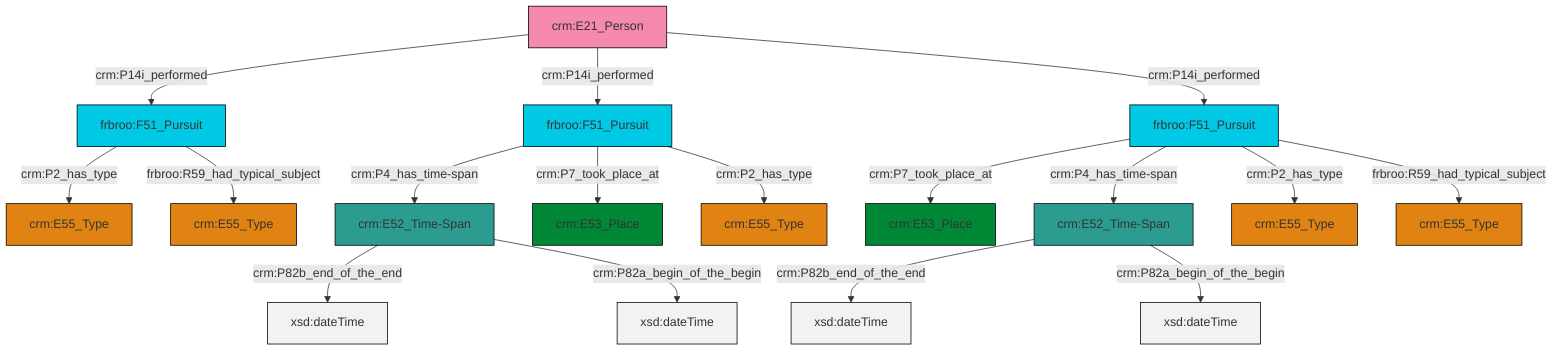 graph TD
classDef Literal fill:#f2f2f2,stroke:#000000;
classDef CRM_Entity fill:#FFFFFF,stroke:#000000;
classDef Temporal_Entity fill:#00C9E6, stroke:#000000;
classDef Type fill:#E18312, stroke:#000000;
classDef Time-Span fill:#2C9C91, stroke:#000000;
classDef Appellation fill:#FFEB7F, stroke:#000000;
classDef Place fill:#008836, stroke:#000000;
classDef Persistent_Item fill:#B266B2, stroke:#000000;
classDef Conceptual_Object fill:#FFD700, stroke:#000000;
classDef Physical_Thing fill:#D2B48C, stroke:#000000;
classDef Actor fill:#f58aad, stroke:#000000;
classDef PC_Classes fill:#4ce600, stroke:#000000;
classDef Multi fill:#cccccc,stroke:#000000;

0["frbroo:F51_Pursuit"]:::Temporal_Entity -->|crm:P4_has_time-span| 2["crm:E52_Time-Span"]:::Time-Span
7["frbroo:F51_Pursuit"]:::Temporal_Entity -->|crm:P7_took_place_at| 3["crm:E53_Place"]:::Place
0["frbroo:F51_Pursuit"]:::Temporal_Entity -->|crm:P7_took_place_at| 8["crm:E53_Place"]:::Place
2["crm:E52_Time-Span"]:::Time-Span -->|crm:P82b_end_of_the_end| 14[xsd:dateTime]:::Literal
17["frbroo:F51_Pursuit"]:::Temporal_Entity -->|crm:P2_has_type| 5["crm:E55_Type"]:::Type
7["frbroo:F51_Pursuit"]:::Temporal_Entity -->|crm:P4_has_time-span| 21["crm:E52_Time-Span"]:::Time-Span
7["frbroo:F51_Pursuit"]:::Temporal_Entity -->|crm:P2_has_type| 10["crm:E55_Type"]:::Type
21["crm:E52_Time-Span"]:::Time-Span -->|crm:P82b_end_of_the_end| 22[xsd:dateTime]:::Literal
17["frbroo:F51_Pursuit"]:::Temporal_Entity -->|frbroo:R59_had_typical_subject| 23["crm:E55_Type"]:::Type
7["frbroo:F51_Pursuit"]:::Temporal_Entity -->|frbroo:R59_had_typical_subject| 12["crm:E55_Type"]:::Type
15["crm:E21_Person"]:::Actor -->|crm:P14i_performed| 17["frbroo:F51_Pursuit"]:::Temporal_Entity
2["crm:E52_Time-Span"]:::Time-Span -->|crm:P82a_begin_of_the_begin| 25[xsd:dateTime]:::Literal
0["frbroo:F51_Pursuit"]:::Temporal_Entity -->|crm:P2_has_type| 19["crm:E55_Type"]:::Type
21["crm:E52_Time-Span"]:::Time-Span -->|crm:P82a_begin_of_the_begin| 31[xsd:dateTime]:::Literal
15["crm:E21_Person"]:::Actor -->|crm:P14i_performed| 0["frbroo:F51_Pursuit"]:::Temporal_Entity
15["crm:E21_Person"]:::Actor -->|crm:P14i_performed| 7["frbroo:F51_Pursuit"]:::Temporal_Entity